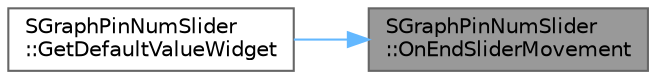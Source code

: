 digraph "SGraphPinNumSlider::OnEndSliderMovement"
{
 // INTERACTIVE_SVG=YES
 // LATEX_PDF_SIZE
  bgcolor="transparent";
  edge [fontname=Helvetica,fontsize=10,labelfontname=Helvetica,labelfontsize=10];
  node [fontname=Helvetica,fontsize=10,shape=box,height=0.2,width=0.4];
  rankdir="RL";
  Node1 [id="Node000001",label="SGraphPinNumSlider\l::OnEndSliderMovement",height=0.2,width=0.4,color="gray40", fillcolor="grey60", style="filled", fontcolor="black",tooltip="Called when the slider stops moving."];
  Node1 -> Node2 [id="edge1_Node000001_Node000002",dir="back",color="steelblue1",style="solid",tooltip=" "];
  Node2 [id="Node000002",label="SGraphPinNumSlider\l::GetDefaultValueWidget",height=0.2,width=0.4,color="grey40", fillcolor="white", style="filled",URL="$d2/d92/classSGraphPinNumSlider.html#a2a70cd205829250c266951ef60333826",tooltip="Build the widget we should put into the 'default value' space, shown when nothing connected."];
}
